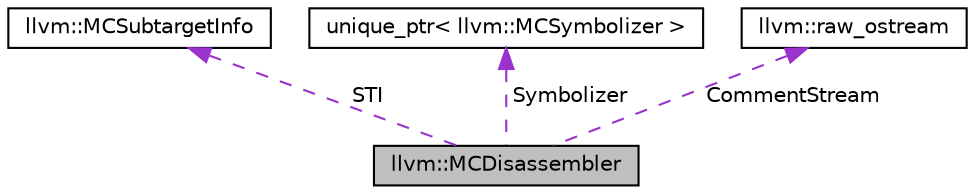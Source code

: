digraph "llvm::MCDisassembler"
{
 // LATEX_PDF_SIZE
  bgcolor="transparent";
  edge [fontname="Helvetica",fontsize="10",labelfontname="Helvetica",labelfontsize="10"];
  node [fontname="Helvetica",fontsize="10",shape="box"];
  Node1 [label="llvm::MCDisassembler",height=0.2,width=0.4,color="black", fillcolor="grey75", style="filled", fontcolor="black",tooltip="Superclass for all disassemblers."];
  Node2 -> Node1 [dir="back",color="darkorchid3",fontsize="10",style="dashed",label=" STI" ,fontname="Helvetica"];
  Node2 [label="llvm::MCSubtargetInfo",height=0.2,width=0.4,color="black",URL="$classllvm_1_1MCSubtargetInfo.html",tooltip="Generic base class for all target subtargets."];
  Node3 -> Node1 [dir="back",color="darkorchid3",fontsize="10",style="dashed",label=" Symbolizer" ,fontname="Helvetica"];
  Node3 [label="unique_ptr\< llvm::MCSymbolizer \>",height=0.2,width=0.4,color="black",tooltip=" "];
  Node4 -> Node1 [dir="back",color="darkorchid3",fontsize="10",style="dashed",label=" CommentStream" ,fontname="Helvetica"];
  Node4 [label="llvm::raw_ostream",height=0.2,width=0.4,color="black",URL="$classllvm_1_1raw__ostream.html",tooltip="This class implements an extremely fast bulk output stream that can only output to a stream."];
}

